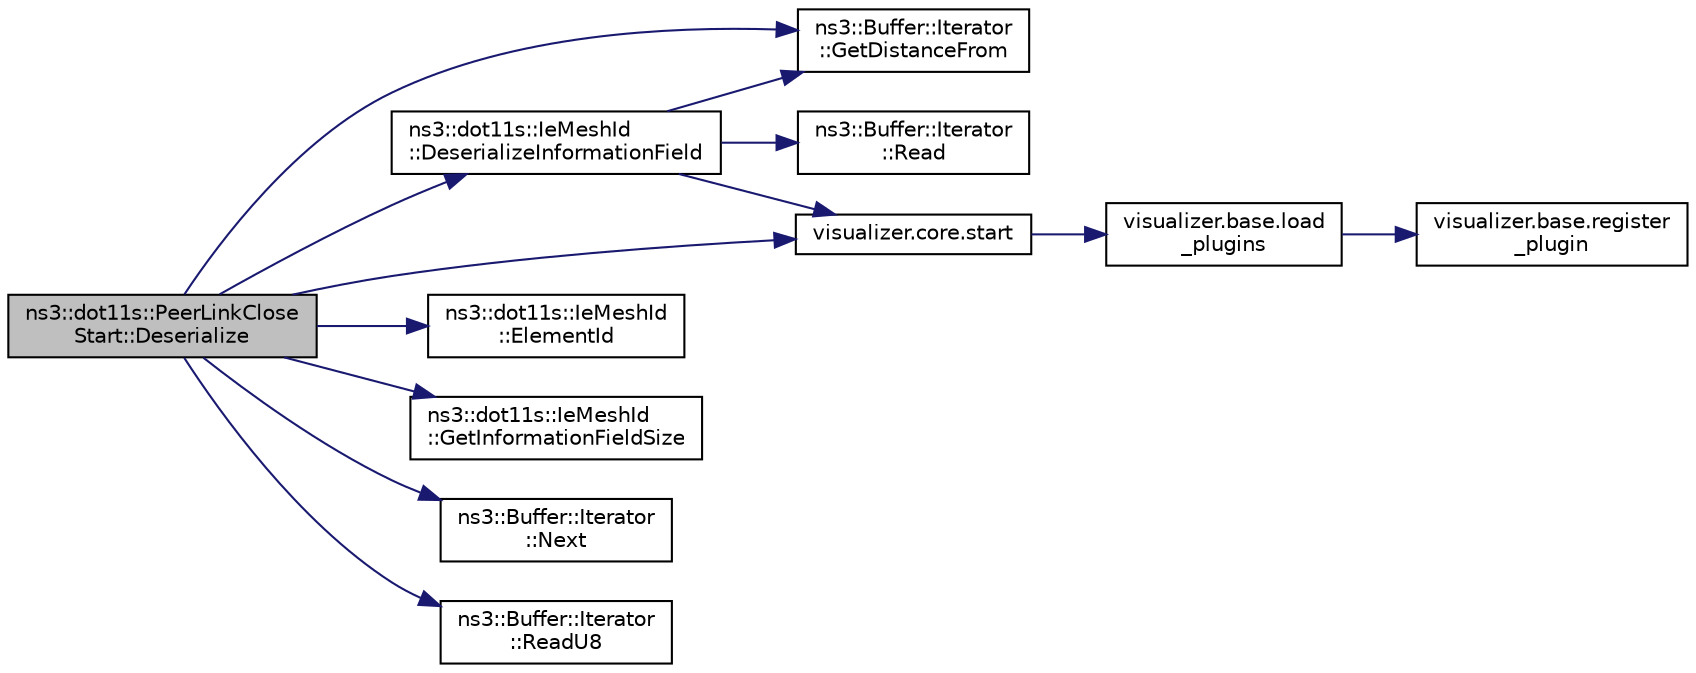 digraph "ns3::dot11s::PeerLinkCloseStart::Deserialize"
{
 // LATEX_PDF_SIZE
  edge [fontname="Helvetica",fontsize="10",labelfontname="Helvetica",labelfontsize="10"];
  node [fontname="Helvetica",fontsize="10",shape=record];
  rankdir="LR";
  Node1 [label="ns3::dot11s::PeerLinkClose\lStart::Deserialize",height=0.2,width=0.4,color="black", fillcolor="grey75", style="filled", fontcolor="black",tooltip=" "];
  Node1 -> Node2 [color="midnightblue",fontsize="10",style="solid",fontname="Helvetica"];
  Node2 [label="ns3::dot11s::IeMeshId\l::DeserializeInformationField",height=0.2,width=0.4,color="black", fillcolor="white", style="filled",URL="$classns3_1_1dot11s_1_1_ie_mesh_id.html#aeffabe32bf155a57c71ff0e3132e32cc",tooltip="Deserialize information (i.e., the body of the IE, not including the Element ID and length octets)"];
  Node2 -> Node3 [color="midnightblue",fontsize="10",style="solid",fontname="Helvetica"];
  Node3 [label="ns3::Buffer::Iterator\l::GetDistanceFrom",height=0.2,width=0.4,color="black", fillcolor="white", style="filled",URL="$classns3_1_1_buffer_1_1_iterator.html#ace7ff52d4837c087ba47bc246ea3df64",tooltip=" "];
  Node2 -> Node4 [color="midnightblue",fontsize="10",style="solid",fontname="Helvetica"];
  Node4 [label="ns3::Buffer::Iterator\l::Read",height=0.2,width=0.4,color="black", fillcolor="white", style="filled",URL="$classns3_1_1_buffer_1_1_iterator.html#a84e2f58f26fa3a3fec00c11e911b530a",tooltip=" "];
  Node2 -> Node5 [color="midnightblue",fontsize="10",style="solid",fontname="Helvetica"];
  Node5 [label="visualizer.core.start",height=0.2,width=0.4,color="black", fillcolor="white", style="filled",URL="$namespacevisualizer_1_1core.html#a2a35e5d8a34af358b508dac8635754e0",tooltip=" "];
  Node5 -> Node6 [color="midnightblue",fontsize="10",style="solid",fontname="Helvetica"];
  Node6 [label="visualizer.base.load\l_plugins",height=0.2,width=0.4,color="black", fillcolor="white", style="filled",URL="$namespacevisualizer_1_1base.html#ad171497a5ff1afe0a73bedaebf35448f",tooltip=" "];
  Node6 -> Node7 [color="midnightblue",fontsize="10",style="solid",fontname="Helvetica"];
  Node7 [label="visualizer.base.register\l_plugin",height=0.2,width=0.4,color="black", fillcolor="white", style="filled",URL="$namespacevisualizer_1_1base.html#a6b0ffcff1e17ec4027496f50177e5b9e",tooltip=" "];
  Node1 -> Node8 [color="midnightblue",fontsize="10",style="solid",fontname="Helvetica"];
  Node8 [label="ns3::dot11s::IeMeshId\l::ElementId",height=0.2,width=0.4,color="black", fillcolor="white", style="filled",URL="$classns3_1_1dot11s_1_1_ie_mesh_id.html#aa4d74b88e2eecc34d1f0f30d50681f6d",tooltip=" "];
  Node1 -> Node3 [color="midnightblue",fontsize="10",style="solid",fontname="Helvetica"];
  Node1 -> Node9 [color="midnightblue",fontsize="10",style="solid",fontname="Helvetica"];
  Node9 [label="ns3::dot11s::IeMeshId\l::GetInformationFieldSize",height=0.2,width=0.4,color="black", fillcolor="white", style="filled",URL="$classns3_1_1dot11s_1_1_ie_mesh_id.html#ab29688d8b29516e0fa65b8de90603859",tooltip="Length of serialized information (i.e., the length of the body of the IE, not including the Element I..."];
  Node1 -> Node10 [color="midnightblue",fontsize="10",style="solid",fontname="Helvetica"];
  Node10 [label="ns3::Buffer::Iterator\l::Next",height=0.2,width=0.4,color="black", fillcolor="white", style="filled",URL="$classns3_1_1_buffer_1_1_iterator.html#a5eaa564bdc98d063b7e94b1768aeed6b",tooltip="go forward by one byte"];
  Node1 -> Node11 [color="midnightblue",fontsize="10",style="solid",fontname="Helvetica"];
  Node11 [label="ns3::Buffer::Iterator\l::ReadU8",height=0.2,width=0.4,color="black", fillcolor="white", style="filled",URL="$classns3_1_1_buffer_1_1_iterator.html#a7d7d5299e27ecf41aef37e315984ad5a",tooltip=" "];
  Node1 -> Node5 [color="midnightblue",fontsize="10",style="solid",fontname="Helvetica"];
}
